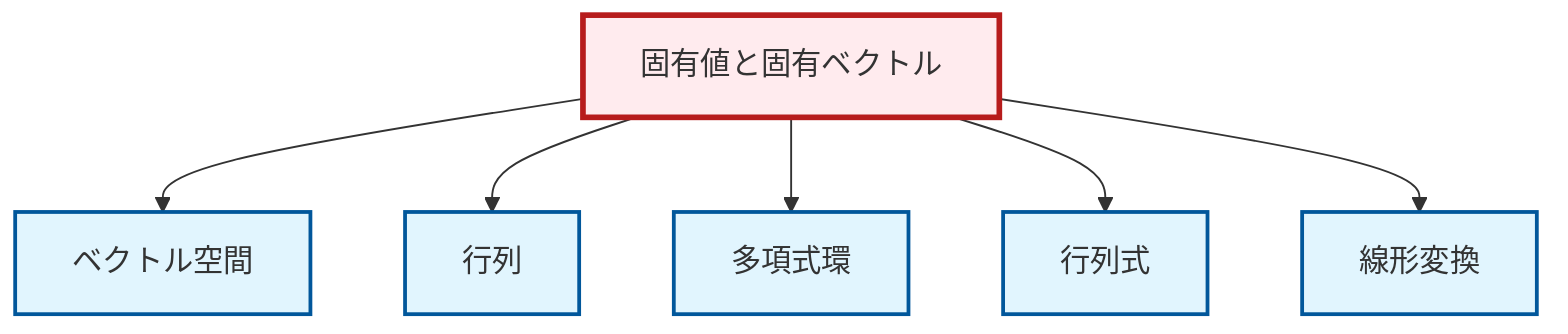 graph TD
    classDef definition fill:#e1f5fe,stroke:#01579b,stroke-width:2px
    classDef theorem fill:#f3e5f5,stroke:#4a148c,stroke-width:2px
    classDef axiom fill:#fff3e0,stroke:#e65100,stroke-width:2px
    classDef example fill:#e8f5e9,stroke:#1b5e20,stroke-width:2px
    classDef current fill:#ffebee,stroke:#b71c1c,stroke-width:3px
    def-matrix["行列"]:::definition
    def-determinant["行列式"]:::definition
    def-linear-transformation["線形変換"]:::definition
    def-vector-space["ベクトル空間"]:::definition
    def-polynomial-ring["多項式環"]:::definition
    def-eigenvalue-eigenvector["固有値と固有ベクトル"]:::definition
    def-eigenvalue-eigenvector --> def-vector-space
    def-eigenvalue-eigenvector --> def-matrix
    def-eigenvalue-eigenvector --> def-polynomial-ring
    def-eigenvalue-eigenvector --> def-determinant
    def-eigenvalue-eigenvector --> def-linear-transformation
    class def-eigenvalue-eigenvector current